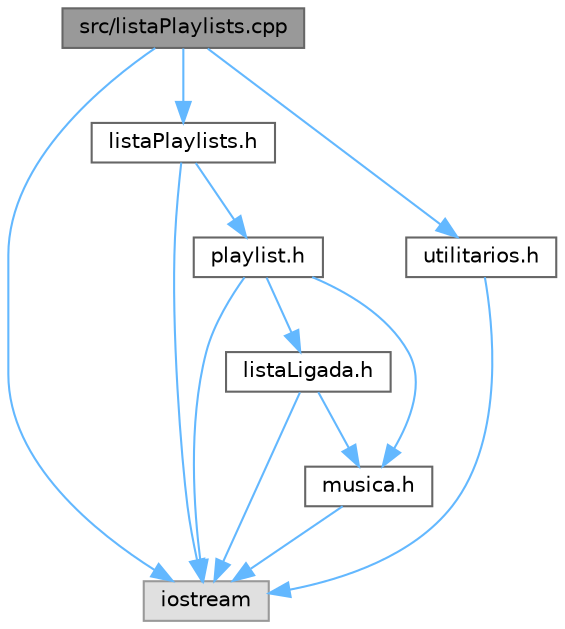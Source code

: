 digraph "src/listaPlaylists.cpp"
{
 // LATEX_PDF_SIZE
  bgcolor="transparent";
  edge [fontname=Helvetica,fontsize=10,labelfontname=Helvetica,labelfontsize=10];
  node [fontname=Helvetica,fontsize=10,shape=box,height=0.2,width=0.4];
  Node1 [label="src/listaPlaylists.cpp",height=0.2,width=0.4,color="gray40", fillcolor="grey60", style="filled", fontcolor="black",tooltip="Funções necessárias para as listas ligadas de playlists."];
  Node1 -> Node2 [color="steelblue1",style="solid"];
  Node2 [label="iostream",height=0.2,width=0.4,color="grey60", fillcolor="#E0E0E0", style="filled",tooltip=" "];
  Node1 -> Node3 [color="steelblue1",style="solid"];
  Node3 [label="listaPlaylists.h",height=0.2,width=0.4,color="grey40", fillcolor="white", style="filled",URL="$lista_playlists_8h.html",tooltip=" "];
  Node3 -> Node4 [color="steelblue1",style="solid"];
  Node4 [label="playlist.h",height=0.2,width=0.4,color="grey40", fillcolor="white", style="filled",URL="$playlist_8h.html",tooltip=" "];
  Node4 -> Node5 [color="steelblue1",style="solid"];
  Node5 [label="listaLigada.h",height=0.2,width=0.4,color="grey40", fillcolor="white", style="filled",URL="$lista_ligada_8h.html",tooltip=" "];
  Node5 -> Node6 [color="steelblue1",style="solid"];
  Node6 [label="musica.h",height=0.2,width=0.4,color="grey40", fillcolor="white", style="filled",URL="$musica_8h.html",tooltip=" "];
  Node6 -> Node2 [color="steelblue1",style="solid"];
  Node5 -> Node2 [color="steelblue1",style="solid"];
  Node4 -> Node6 [color="steelblue1",style="solid"];
  Node4 -> Node2 [color="steelblue1",style="solid"];
  Node3 -> Node2 [color="steelblue1",style="solid"];
  Node1 -> Node7 [color="steelblue1",style="solid"];
  Node7 [label="utilitarios.h",height=0.2,width=0.4,color="grey40", fillcolor="white", style="filled",URL="$utilitarios_8h.html",tooltip=" "];
  Node7 -> Node2 [color="steelblue1",style="solid"];
}
